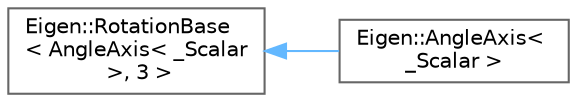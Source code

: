 digraph "类继承关系图"
{
 // LATEX_PDF_SIZE
  bgcolor="transparent";
  edge [fontname=Helvetica,fontsize=10,labelfontname=Helvetica,labelfontsize=10];
  node [fontname=Helvetica,fontsize=10,shape=box,height=0.2,width=0.4];
  rankdir="LR";
  Node0 [id="Node000000",label="Eigen::RotationBase\l\< AngleAxis\< _Scalar\l \>, 3 \>",height=0.2,width=0.4,color="grey40", fillcolor="white", style="filled",URL="$class_eigen_1_1_rotation_base.html",tooltip=" "];
  Node0 -> Node1 [id="edge4677_Node000000_Node000001",dir="back",color="steelblue1",style="solid",tooltip=" "];
  Node1 [id="Node000001",label="Eigen::AngleAxis\< \l_Scalar \>",height=0.2,width=0.4,color="grey40", fillcolor="white", style="filled",URL="$class_eigen_1_1_angle_axis.html",tooltip="Represents a 3D rotation as a rotation angle around an arbitrary 3D axis"];
}
